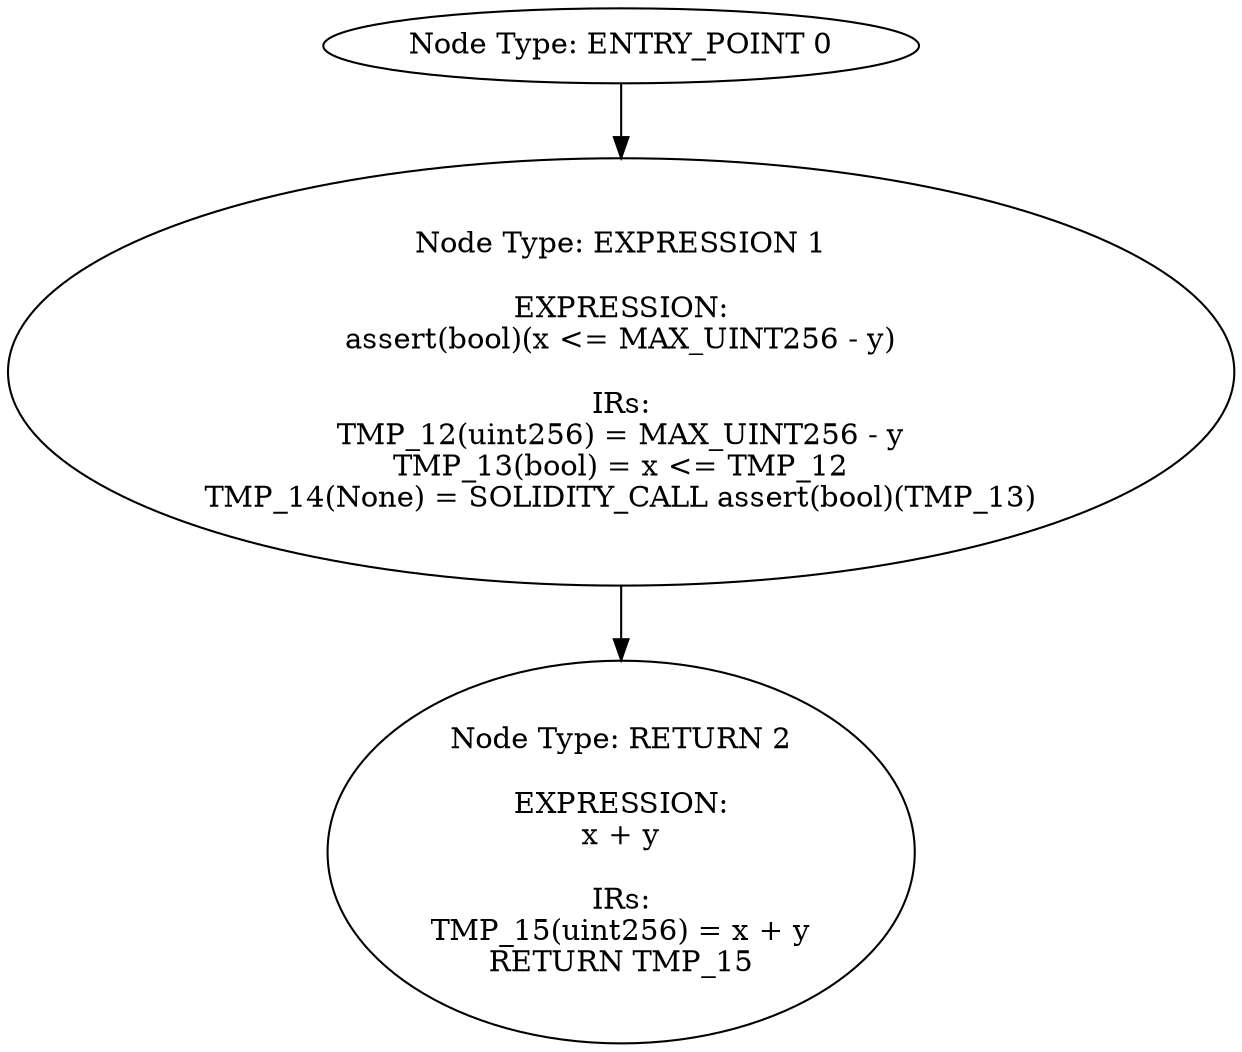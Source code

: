 digraph{
0[label="Node Type: ENTRY_POINT 0
"];
0->1;
1[label="Node Type: EXPRESSION 1

EXPRESSION:
assert(bool)(x <= MAX_UINT256 - y)

IRs:
TMP_12(uint256) = MAX_UINT256 - y
TMP_13(bool) = x <= TMP_12
TMP_14(None) = SOLIDITY_CALL assert(bool)(TMP_13)"];
1->2;
2[label="Node Type: RETURN 2

EXPRESSION:
x + y

IRs:
TMP_15(uint256) = x + y
RETURN TMP_15"];
}
